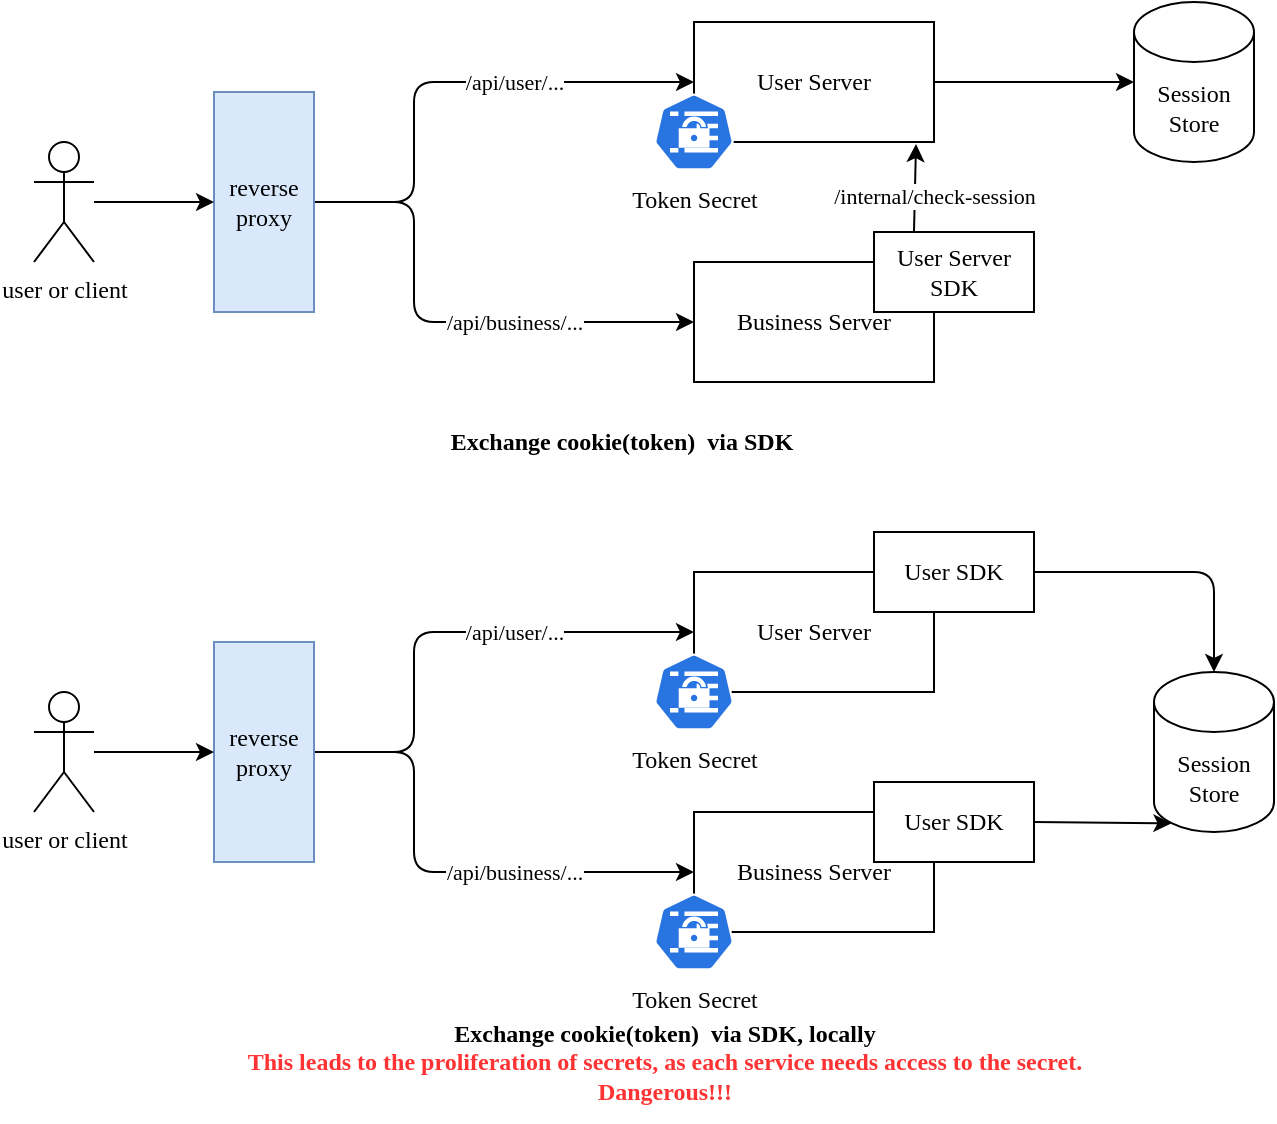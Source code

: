 <mxfile>
    <diagram id="7sBfcR07SuZQhpx3cyJS" name="第 1 页">
        <mxGraphModel dx="920" dy="816" grid="1" gridSize="10" guides="1" tooltips="1" connect="1" arrows="1" fold="1" page="1" pageScale="1" pageWidth="827" pageHeight="1169" math="0" shadow="0">
            <root>
                <mxCell id="0"/>
                <mxCell id="1" parent="0"/>
                <mxCell id="2" style="edgeStyle=orthogonalEdgeStyle;html=1;exitX=1;exitY=0.5;exitDx=0;exitDy=0;entryX=0;entryY=0.5;entryDx=0;entryDy=0;fontFamily=Comic Sans MS;" parent="1" source="6" target="9" edge="1">
                    <mxGeometry relative="1" as="geometry">
                        <mxPoint x="290" y="190" as="targetPoint"/>
                        <Array as="points">
                            <mxPoint x="260" y="245"/>
                            <mxPoint x="260" y="185"/>
                        </Array>
                    </mxGeometry>
                </mxCell>
                <mxCell id="3" value="/api/user/..." style="edgeLabel;html=1;align=center;verticalAlign=middle;resizable=0;points=[];fontFamily=Comic Sans MS;" parent="2" vertex="1" connectable="0">
                    <mxGeometry x="0.224" y="-2" relative="1" as="geometry">
                        <mxPoint x="7" y="-2" as="offset"/>
                    </mxGeometry>
                </mxCell>
                <mxCell id="4" style="edgeStyle=orthogonalEdgeStyle;html=1;exitX=1;exitY=0.5;exitDx=0;exitDy=0;entryX=0;entryY=0.5;entryDx=0;entryDy=0;fontFamily=Comic Sans MS;" parent="1" source="6" target="10" edge="1">
                    <mxGeometry relative="1" as="geometry">
                        <mxPoint x="270" y="340" as="targetPoint"/>
                        <Array as="points">
                            <mxPoint x="260" y="245"/>
                            <mxPoint x="260" y="305"/>
                        </Array>
                    </mxGeometry>
                </mxCell>
                <mxCell id="5" value="/api/business/..." style="edgeLabel;html=1;align=center;verticalAlign=middle;resizable=0;points=[];fontFamily=Comic Sans MS;" parent="4" vertex="1" connectable="0">
                    <mxGeometry x="0.056" y="-1" relative="1" as="geometry">
                        <mxPoint x="28" y="-1" as="offset"/>
                    </mxGeometry>
                </mxCell>
                <mxCell id="6" value="reverse proxy" style="rounded=0;whiteSpace=wrap;html=1;fontFamily=Comic Sans MS;fillColor=#dae8fc;strokeColor=#6c8ebf;" parent="1" vertex="1">
                    <mxGeometry x="160" y="190" width="50" height="110" as="geometry"/>
                </mxCell>
                <mxCell id="7" value="" style="edgeStyle=none;html=1;fontFamily=Comic Sans MS;" parent="1" source="8" target="6" edge="1">
                    <mxGeometry relative="1" as="geometry"/>
                </mxCell>
                <mxCell id="8" value="user or client" style="shape=umlActor;verticalLabelPosition=bottom;verticalAlign=top;html=1;outlineConnect=0;fontFamily=Comic Sans MS;" parent="1" vertex="1">
                    <mxGeometry x="70" y="215" width="30" height="60" as="geometry"/>
                </mxCell>
                <mxCell id="37" value="" style="edgeStyle=none;html=1;fontFamily=Comic Sans MS;" edge="1" parent="1" source="9" target="34">
                    <mxGeometry relative="1" as="geometry"/>
                </mxCell>
                <mxCell id="9" value="User Server" style="rounded=0;whiteSpace=wrap;html=1;fontFamily=Comic Sans MS;" parent="1" vertex="1">
                    <mxGeometry x="400" y="155" width="120" height="60" as="geometry"/>
                </mxCell>
                <mxCell id="11" value="" style="edgeStyle=none;html=1;fontFamily=Comic Sans MS;exitX=0.25;exitY=0;exitDx=0;exitDy=0;entryX=0.925;entryY=1.017;entryDx=0;entryDy=0;entryPerimeter=0;" parent="1" source="16" target="9" edge="1">
                    <mxGeometry relative="1" as="geometry"/>
                </mxCell>
                <mxCell id="12" value="/internal/check-session" style="edgeLabel;html=1;align=center;verticalAlign=middle;resizable=0;points=[];fontFamily=Comic Sans MS;" parent="11" vertex="1" connectable="0">
                    <mxGeometry x="0.433" y="-4" relative="1" as="geometry">
                        <mxPoint x="5" y="13" as="offset"/>
                    </mxGeometry>
                </mxCell>
                <mxCell id="10" value="Business Server" style="rounded=0;whiteSpace=wrap;html=1;fontFamily=Comic Sans MS;" parent="1" vertex="1">
                    <mxGeometry x="400" y="275" width="120" height="60" as="geometry"/>
                </mxCell>
                <mxCell id="16" value="User Server SDK" style="whiteSpace=wrap;html=1;fontFamily=Comic Sans MS;" vertex="1" parent="1">
                    <mxGeometry x="490" y="260" width="80" height="40" as="geometry"/>
                </mxCell>
                <mxCell id="18" value="Exchange cookie(token)&amp;nbsp; via SDK&amp;nbsp;" style="text;html=1;align=center;verticalAlign=middle;resizable=0;points=[];autosize=1;strokeColor=none;fillColor=none;fontFamily=Comic Sans MS;fontStyle=1" vertex="1" parent="1">
                    <mxGeometry x="255" y="350" width="220" height="30" as="geometry"/>
                </mxCell>
                <mxCell id="19" style="edgeStyle=orthogonalEdgeStyle;html=1;exitX=1;exitY=0.5;exitDx=0;exitDy=0;entryX=0;entryY=0.5;entryDx=0;entryDy=0;fontFamily=Comic Sans MS;" edge="1" parent="1" source="23" target="26">
                    <mxGeometry relative="1" as="geometry">
                        <mxPoint x="290" y="465" as="targetPoint"/>
                        <Array as="points">
                            <mxPoint x="260" y="520"/>
                            <mxPoint x="260" y="460"/>
                        </Array>
                    </mxGeometry>
                </mxCell>
                <mxCell id="20" value="/api/user/..." style="edgeLabel;html=1;align=center;verticalAlign=middle;resizable=0;points=[];fontFamily=Comic Sans MS;" vertex="1" connectable="0" parent="19">
                    <mxGeometry x="0.224" y="-2" relative="1" as="geometry">
                        <mxPoint x="7" y="-2" as="offset"/>
                    </mxGeometry>
                </mxCell>
                <mxCell id="21" style="edgeStyle=orthogonalEdgeStyle;html=1;exitX=1;exitY=0.5;exitDx=0;exitDy=0;entryX=0;entryY=0.5;entryDx=0;entryDy=0;fontFamily=Comic Sans MS;" edge="1" parent="1" source="23" target="29">
                    <mxGeometry relative="1" as="geometry">
                        <mxPoint x="270" y="615" as="targetPoint"/>
                        <Array as="points">
                            <mxPoint x="260" y="520"/>
                            <mxPoint x="260" y="580"/>
                        </Array>
                    </mxGeometry>
                </mxCell>
                <mxCell id="22" value="/api/business/..." style="edgeLabel;html=1;align=center;verticalAlign=middle;resizable=0;points=[];fontFamily=Comic Sans MS;" vertex="1" connectable="0" parent="21">
                    <mxGeometry x="0.056" y="-1" relative="1" as="geometry">
                        <mxPoint x="28" y="-1" as="offset"/>
                    </mxGeometry>
                </mxCell>
                <mxCell id="23" value="reverse proxy" style="rounded=0;whiteSpace=wrap;html=1;fontFamily=Comic Sans MS;fillColor=#dae8fc;strokeColor=#6c8ebf;" vertex="1" parent="1">
                    <mxGeometry x="160" y="465" width="50" height="110" as="geometry"/>
                </mxCell>
                <mxCell id="24" value="" style="edgeStyle=none;html=1;fontFamily=Comic Sans MS;" edge="1" parent="1" source="25" target="23">
                    <mxGeometry relative="1" as="geometry"/>
                </mxCell>
                <mxCell id="25" value="user or client" style="shape=umlActor;verticalLabelPosition=bottom;verticalAlign=top;html=1;outlineConnect=0;fontFamily=Comic Sans MS;" vertex="1" parent="1">
                    <mxGeometry x="70" y="490" width="30" height="60" as="geometry"/>
                </mxCell>
                <mxCell id="26" value="User Server" style="rounded=0;whiteSpace=wrap;html=1;fontFamily=Comic Sans MS;" vertex="1" parent="1">
                    <mxGeometry x="400" y="430" width="120" height="60" as="geometry"/>
                </mxCell>
                <mxCell id="29" value="Business Server" style="rounded=0;whiteSpace=wrap;html=1;fontFamily=Comic Sans MS;" vertex="1" parent="1">
                    <mxGeometry x="400" y="550" width="120" height="60" as="geometry"/>
                </mxCell>
                <mxCell id="38" style="edgeStyle=none;html=1;exitX=1;exitY=0.5;exitDx=0;exitDy=0;entryX=0.145;entryY=1;entryDx=0;entryDy=-4.35;entryPerimeter=0;fontFamily=Comic Sans MS;" edge="1" parent="1" source="30" target="33">
                    <mxGeometry relative="1" as="geometry"/>
                </mxCell>
                <mxCell id="30" value="User SDK" style="whiteSpace=wrap;html=1;fontFamily=Comic Sans MS;" vertex="1" parent="1">
                    <mxGeometry x="490" y="535" width="80" height="40" as="geometry"/>
                </mxCell>
                <mxCell id="31" value="Exchange cookie(token)&amp;nbsp; via SDK, locally&lt;br&gt;&lt;font color=&quot;#ff3333&quot;&gt;This leads to the proliferation of secrets, as each service needs access to the secret.&lt;br&gt;Dangerous!!!&lt;br&gt;&lt;/font&gt;" style="text;html=1;align=center;verticalAlign=middle;resizable=0;points=[];autosize=1;strokeColor=none;fillColor=none;fontFamily=Comic Sans MS;fontStyle=1" vertex="1" parent="1">
                    <mxGeometry x="115" y="645" width="540" height="60" as="geometry"/>
                </mxCell>
                <mxCell id="39" style="edgeStyle=none;html=1;exitX=1;exitY=0.5;exitDx=0;exitDy=0;entryX=0.5;entryY=0;entryDx=0;entryDy=0;entryPerimeter=0;fontFamily=Comic Sans MS;" edge="1" parent="1" source="32" target="33">
                    <mxGeometry relative="1" as="geometry">
                        <Array as="points">
                            <mxPoint x="660" y="430"/>
                        </Array>
                    </mxGeometry>
                </mxCell>
                <mxCell id="32" value="User SDK" style="whiteSpace=wrap;html=1;fontFamily=Comic Sans MS;" vertex="1" parent="1">
                    <mxGeometry x="490" y="410" width="80" height="40" as="geometry"/>
                </mxCell>
                <mxCell id="33" value="Session Store" style="shape=cylinder3;whiteSpace=wrap;html=1;boundedLbl=1;backgroundOutline=1;size=15;fontFamily=Comic Sans MS;" vertex="1" parent="1">
                    <mxGeometry x="630" y="480" width="60" height="80" as="geometry"/>
                </mxCell>
                <mxCell id="34" value="Session Store" style="shape=cylinder3;whiteSpace=wrap;html=1;boundedLbl=1;backgroundOutline=1;size=15;fontFamily=Comic Sans MS;" vertex="1" parent="1">
                    <mxGeometry x="620" y="145" width="60" height="80" as="geometry"/>
                </mxCell>
                <mxCell id="40" value="Token Secret" style="sketch=0;html=1;dashed=0;whitespace=wrap;fillColor=#2875E2;strokeColor=#ffffff;points=[[0.005,0.63,0],[0.1,0.2,0],[0.9,0.2,0],[0.5,0,0],[0.995,0.63,0],[0.72,0.99,0],[0.5,1,0],[0.28,0.99,0]];verticalLabelPosition=bottom;align=center;verticalAlign=top;shape=mxgraph.kubernetes.icon;prIcon=secret;fontFamily=Comic Sans MS;" vertex="1" parent="1">
                    <mxGeometry x="380" y="190" width="40" height="40" as="geometry"/>
                </mxCell>
                <mxCell id="42" value="Token Secret" style="sketch=0;html=1;dashed=0;whitespace=wrap;fillColor=#2875E2;strokeColor=#ffffff;points=[[0.005,0.63,0],[0.1,0.2,0],[0.9,0.2,0],[0.5,0,0],[0.995,0.63,0],[0.72,0.99,0],[0.5,1,0],[0.28,0.99,0]];verticalLabelPosition=bottom;align=center;verticalAlign=top;shape=mxgraph.kubernetes.icon;prIcon=secret;fontFamily=Comic Sans MS;" vertex="1" parent="1">
                    <mxGeometry x="380" y="470" width="40" height="40" as="geometry"/>
                </mxCell>
                <mxCell id="43" value="Token Secret" style="sketch=0;html=1;dashed=0;whitespace=wrap;fillColor=#2875E2;strokeColor=#ffffff;points=[[0.005,0.63,0],[0.1,0.2,0],[0.9,0.2,0],[0.5,0,0],[0.995,0.63,0],[0.72,0.99,0],[0.5,1,0],[0.28,0.99,0]];verticalLabelPosition=bottom;align=center;verticalAlign=top;shape=mxgraph.kubernetes.icon;prIcon=secret;fontFamily=Comic Sans MS;" vertex="1" parent="1">
                    <mxGeometry x="380" y="590" width="40" height="40" as="geometry"/>
                </mxCell>
            </root>
        </mxGraphModel>
    </diagram>
</mxfile>